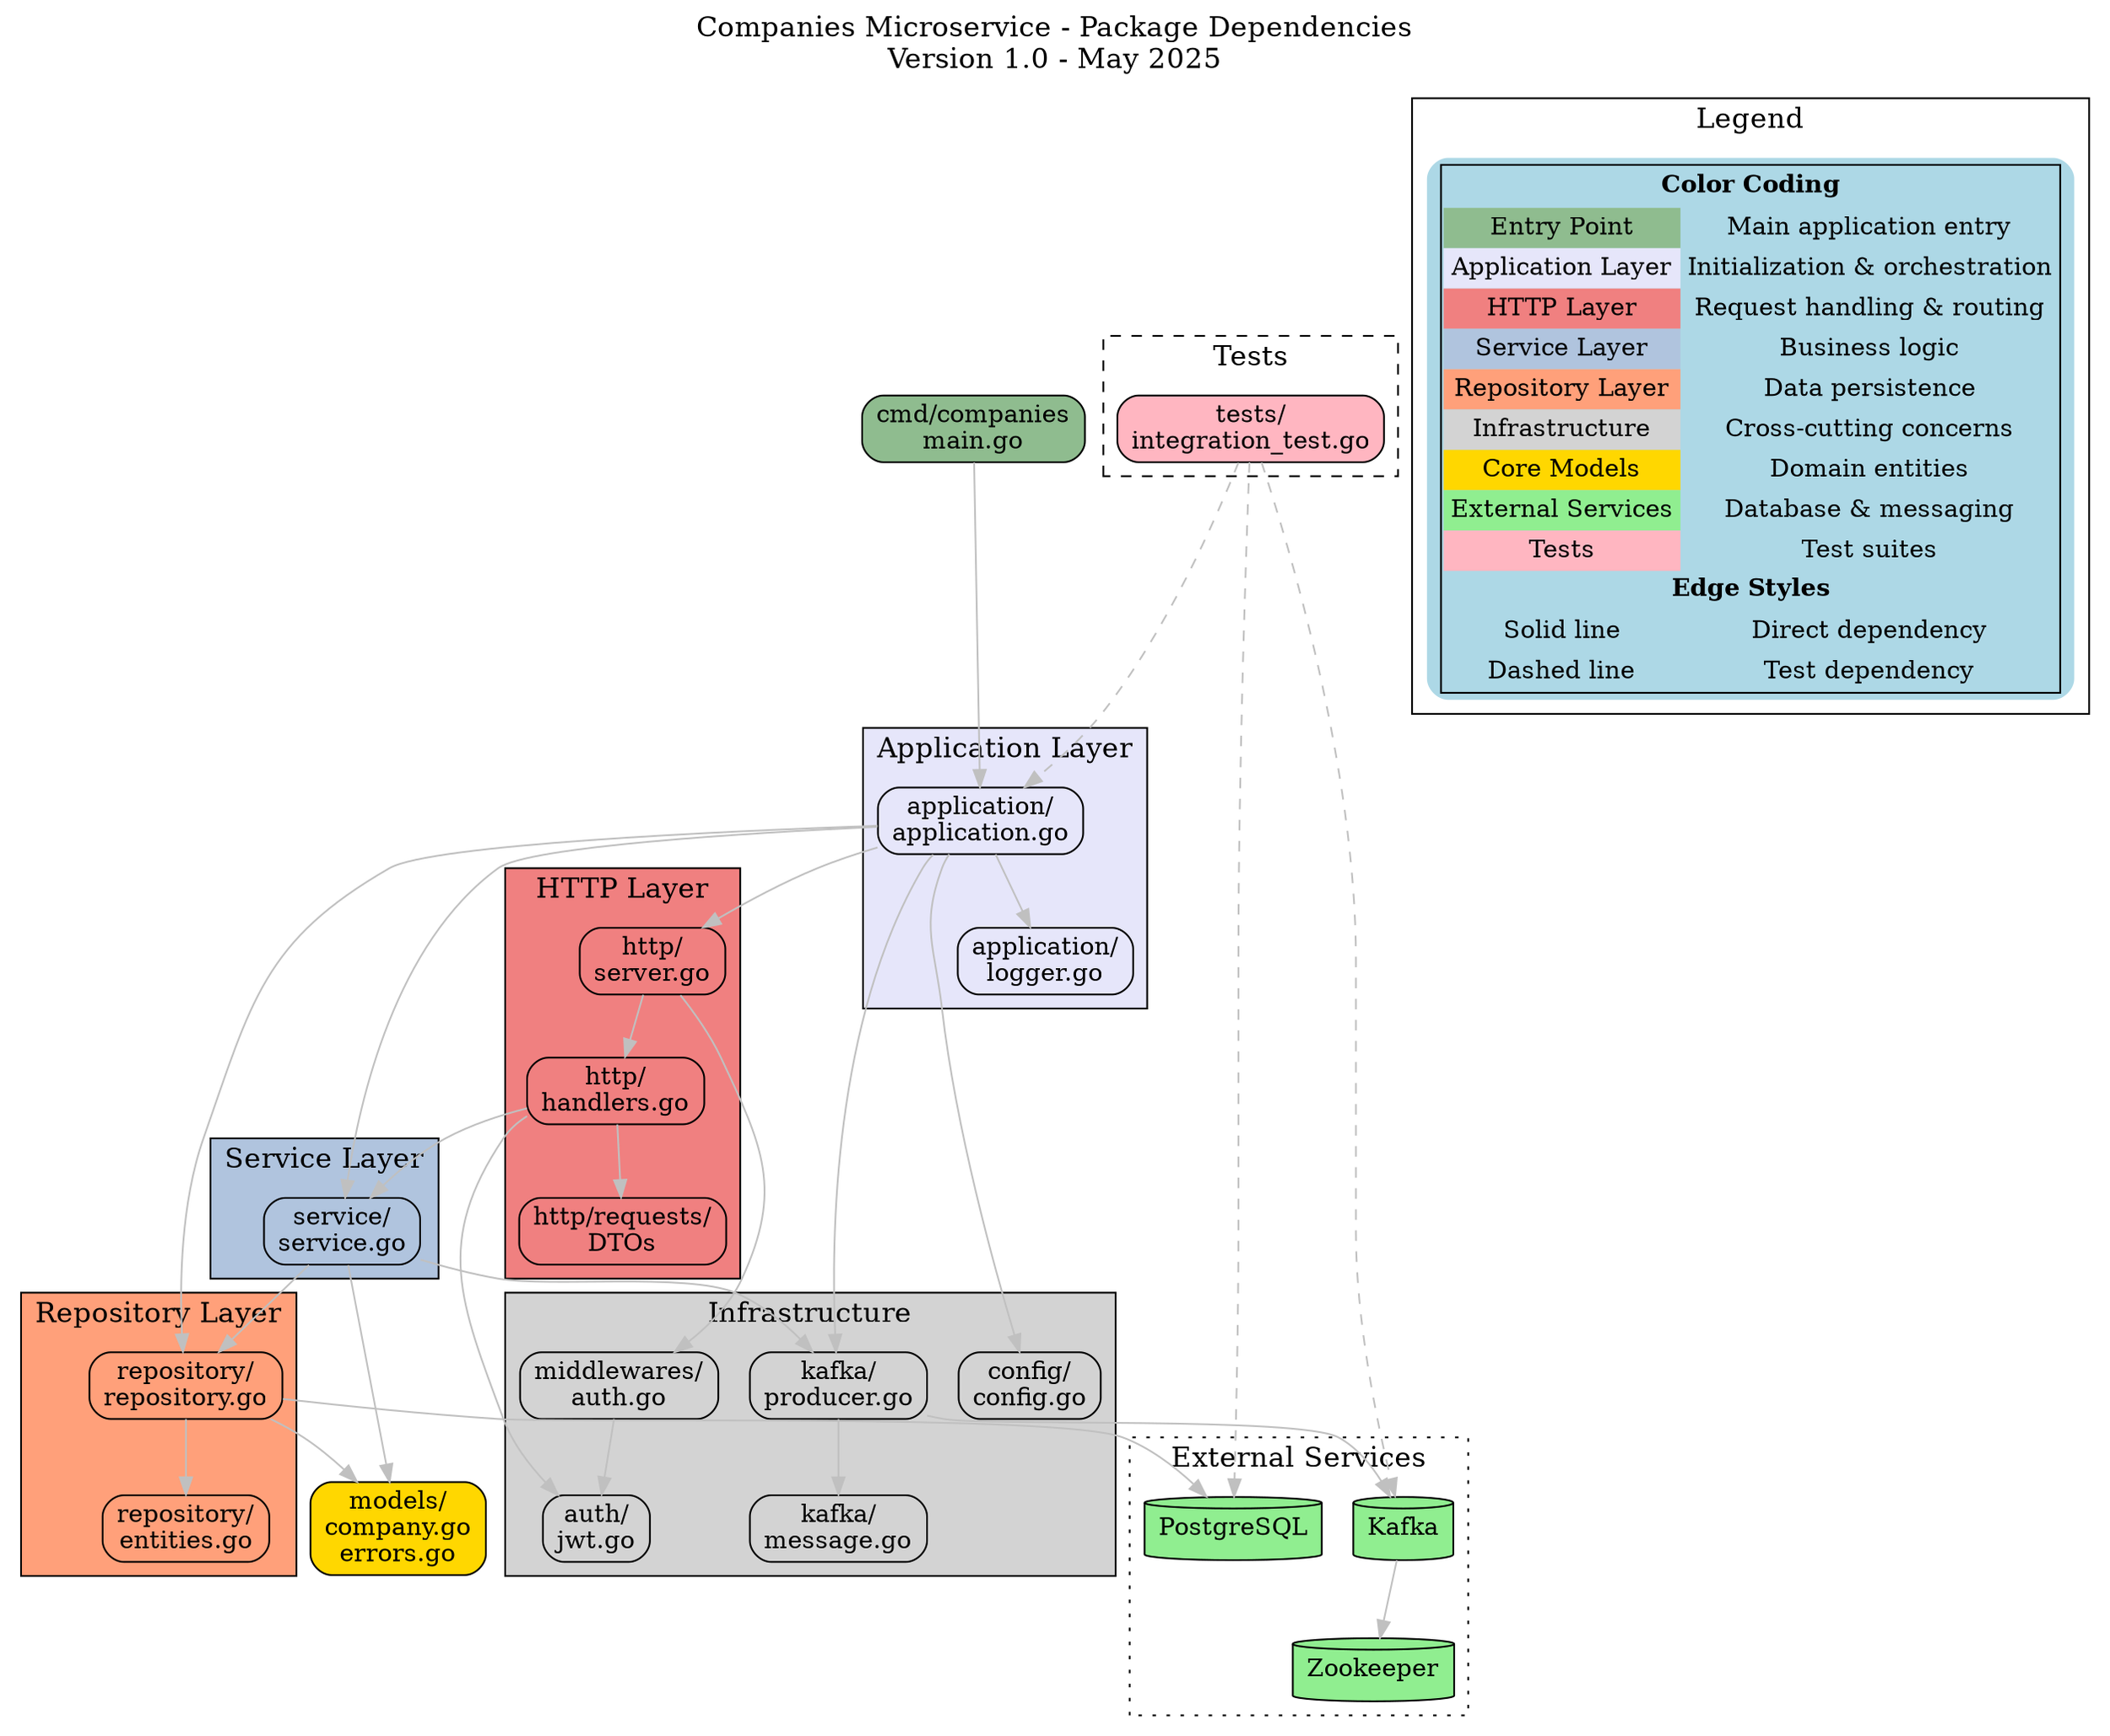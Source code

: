 // Generated with Graphviz 2.43.0
// Version: 1.0 - May 2025
// Description: Package dependencies diagram for Companies microservice

digraph PackageDependencies {
    rankdir=TB;
    node [shape=box, style="rounded,filled", fillcolor=lightblue];
    edge [color=gray];
    
    // Title and metadata
    label="Companies Microservice - Package Dependencies\nVersion 1.0 - May 2025";
    labelloc="t";
    fontsize=16;
    
    // External services
    subgraph cluster_external {
        label="External Services";
        style=dotted;
        fillcolor=lightyellow;
        node [fillcolor=lightyellow];
        
        PostgreSQL [shape=cylinder, fillcolor=lightgreen];
        Kafka [shape=cylinder, fillcolor=lightgreen];
        Zookeeper [shape=cylinder, fillcolor=lightgreen];
    }
    
    // Main entry point
    main [label="cmd/companies\nmain.go", fillcolor=darkseagreen];
    
    // Application layer
    subgraph cluster_application {
        label="Application Layer";
        style=filled;
        fillcolor=lavender;
        node [fillcolor=lavender];
        
        application [label="application/\napplication.go"];
        logger [label="application/\nlogger.go"];
    }
    
    // HTTP layer
    subgraph cluster_http {
        label="HTTP Layer";
        style=filled;
        fillcolor=lightcoral;
        node [fillcolor=lightcoral];
        
        server [label="http/\nserver.go"];
        handlers [label="http/\nhandlers.go"];
        requests [label="http/requests/\nDTOs"];
    }
    
    // Service layer
    subgraph cluster_service {
        label="Service Layer";
        style=filled;
        fillcolor=lightsteelblue;
        node [fillcolor=lightsteelblue];
        
        service [label="service/\nservice.go"];
    }
    
    // Repository layer
    subgraph cluster_repository {
        label="Repository Layer";
        style=filled;
        fillcolor=lightsalmon;
        node [fillcolor=lightsalmon];
        
        repository [label="repository/\nrepository.go"];
        entities [label="repository/\nentities.go"];
    }
    
    // Infrastructure components
    subgraph cluster_infrastructure {
        label="Infrastructure";
        style=filled;
        fillcolor=lightgray;
        node [fillcolor=lightgray];
        
        config [label="config/\nconfig.go"];
        kafka_producer [label="kafka/\nproducer.go"];
        kafka_message [label="kafka/\nmessage.go"];
        auth [label="auth/\njwt.go"];
        middlewares [label="middlewares/\nauth.go"];
    }
    
    // Core models
    models [label="models/\ncompany.go\nerrors.go", fillcolor=gold];
    
    // Test layer
    subgraph cluster_tests {
        label="Tests";
        style=dashed;
        fillcolor=lightpink;
        node [fillcolor=lightpink];
        
        integration_tests [label="tests/\nintegration_test.go"];
    }
    
    // Dependencies
    main -> application;
    
    application -> server;
    application -> config;
    application -> logger;
    application -> repository;
    application -> service;
    application -> kafka_producer;
    
    server -> handlers;
    server -> middlewares;
    handlers -> service;
    handlers -> requests;
    handlers -> auth;
    
    middlewares -> auth;
    
    service -> repository;
    service -> kafka_producer;
    service -> models;
    
    kafka_producer -> kafka_message;
    kafka_producer -> Kafka;
    
    repository -> entities;
    repository -> models;
    repository -> PostgreSQL;
    
    // Kafka dependencies
    Kafka -> Zookeeper;
    
    // Test dependencies
    integration_tests -> application [style=dashed];
    integration_tests -> PostgreSQL [style=dashed];
    integration_tests -> Kafka [style=dashed];
    
    // Legend
    subgraph cluster_legend {
        label="Legend";
        style=filled;
        fillcolor=white;
        node [shape=plaintext];
        
        legend [label=<
            <TABLE BORDER="1" CELLBORDER="0" CELLSPACING="0" CELLPADDING="4">
                <TR><TD COLSPAN="2"><B>Color Coding</B></TD></TR>
                <TR><TD BGCOLOR="darkseagreen">Entry Point</TD><TD>Main application entry</TD></TR>
                <TR><TD BGCOLOR="lavender">Application Layer</TD><TD>Initialization &amp; orchestration</TD></TR>
                <TR><TD BGCOLOR="lightcoral">HTTP Layer</TD><TD>Request handling &amp; routing</TD></TR>
                <TR><TD BGCOLOR="lightsteelblue">Service Layer</TD><TD>Business logic</TD></TR>
                <TR><TD BGCOLOR="lightsalmon">Repository Layer</TD><TD>Data persistence</TD></TR>
                <TR><TD BGCOLOR="lightgray">Infrastructure</TD><TD>Cross-cutting concerns</TD></TR>
                <TR><TD BGCOLOR="gold">Core Models</TD><TD>Domain entities</TD></TR>
                <TR><TD BGCOLOR="lightgreen">External Services</TD><TD>Database &amp; messaging</TD></TR>
                <TR><TD BGCOLOR="lightpink">Tests</TD><TD>Test suites</TD></TR>
                <TR><TD COLSPAN="2"><B>Edge Styles</B></TD></TR>
                <TR><TD>Solid line</TD><TD>Direct dependency</TD></TR>
                <TR><TD>Dashed line</TD><TD>Test dependency</TD></TR>
            </TABLE>
        >];
    }
}
